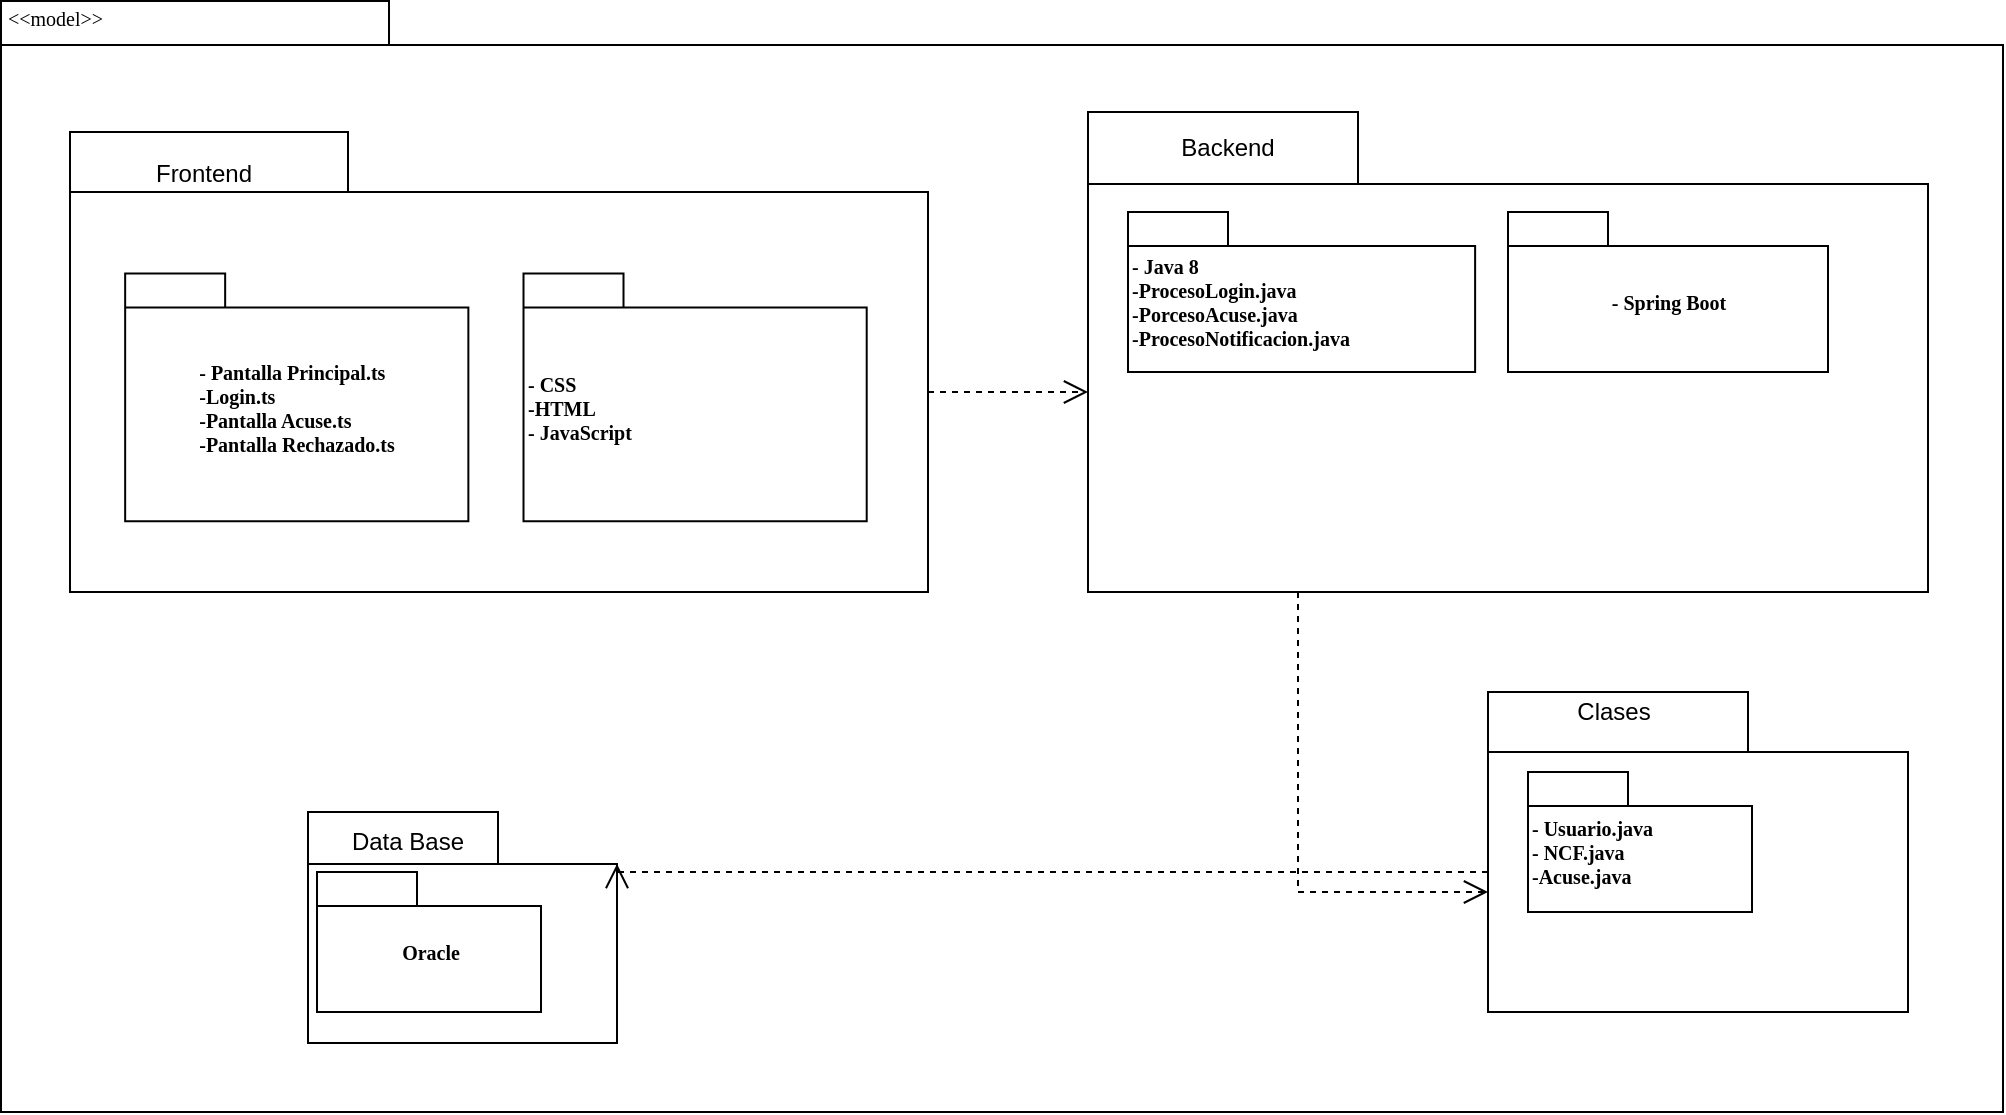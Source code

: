 <mxfile version="23.1.1" type="github">
  <diagram name="Page-1" id="b5b7bab2-c9e2-2cf4-8b2a-24fd1a2a6d21">
    <mxGraphModel dx="1033" dy="605" grid="1" gridSize="10" guides="1" tooltips="1" connect="1" arrows="1" fold="1" page="1" pageScale="1" pageWidth="827" pageHeight="1169" background="none" math="0" shadow="0">
      <root>
        <mxCell id="0" />
        <mxCell id="1" parent="0" />
        <mxCell id="6e0c8c40b5770093-72" value="" style="shape=folder;fontStyle=1;spacingTop=10;tabWidth=194;tabHeight=22;tabPosition=left;html=1;rounded=0;shadow=0;comic=0;labelBackgroundColor=none;strokeWidth=1;fillColor=none;fontFamily=Verdana;fontSize=10;align=center;" parent="1" vertex="1">
          <mxGeometry x="326.5" y="114.5" width="1001" height="555.5" as="geometry" />
        </mxCell>
        <mxCell id="6e0c8c40b5770093-7" value="" style="group" parent="1" vertex="1" connectable="0">
          <mxGeometry x="480" y="520" width="154.5" height="115.5" as="geometry" />
        </mxCell>
        <mxCell id="6e0c8c40b5770093-8" value="" style="shape=folder;fontStyle=1;spacingTop=10;tabWidth=95;tabHeight=26;tabPosition=left;html=1;rounded=0;shadow=0;comic=0;labelBackgroundColor=none;strokeWidth=1;fontFamily=Verdana;fontSize=10;align=center;" parent="6e0c8c40b5770093-7" vertex="1">
          <mxGeometry width="154.5" height="115.5" as="geometry" />
        </mxCell>
        <mxCell id="l_ma-Nn0Zd_3tYXCHmVR-1" value="Data Base" style="text;html=1;strokeColor=none;fillColor=none;align=center;verticalAlign=middle;whiteSpace=wrap;rounded=0;" vertex="1" parent="6e0c8c40b5770093-7">
          <mxGeometry width="100" height="30" as="geometry" />
        </mxCell>
        <mxCell id="l_ma-Nn0Zd_3tYXCHmVR-3" value="Oracle" style="shape=folder;fontStyle=1;spacingTop=10;tabWidth=50;tabHeight=17;tabPosition=left;html=1;rounded=0;shadow=0;comic=0;labelBackgroundColor=none;strokeWidth=1;fontFamily=Verdana;fontSize=10;align=center;" vertex="1" parent="6e0c8c40b5770093-7">
          <mxGeometry x="4.5" y="30" width="112" height="70" as="geometry" />
        </mxCell>
        <mxCell id="6e0c8c40b5770093-18" value="" style="group" parent="1" vertex="1" connectable="0">
          <mxGeometry x="361" y="180" width="429" height="230" as="geometry" />
        </mxCell>
        <mxCell id="6e0c8c40b5770093-11" value="" style="shape=folder;fontStyle=1;spacingTop=10;tabWidth=139;tabHeight=30;tabPosition=left;html=1;rounded=0;shadow=0;comic=0;labelBackgroundColor=none;strokeWidth=1;fontFamily=Verdana;fontSize=10;align=center;" parent="6e0c8c40b5770093-18" vertex="1">
          <mxGeometry width="429.0" height="230" as="geometry" />
        </mxCell>
        <mxCell id="6e0c8c40b5770093-15" value="&lt;div style=&quot;text-align: left;&quot;&gt;&lt;span style=&quot;background-color: initial;&quot;&gt;- Pantalla Principal.ts&lt;/span&gt;&lt;/div&gt;&lt;div style=&quot;text-align: left;&quot;&gt;&lt;span style=&quot;background-color: initial;&quot;&gt;-Login.ts&lt;/span&gt;&lt;/div&gt;&lt;div style=&quot;text-align: left;&quot;&gt;-Pantalla Acuse.ts&lt;/div&gt;&lt;div style=&quot;text-align: left;&quot;&gt;-Pantalla Rechazado.ts&lt;/div&gt;" style="shape=folder;fontStyle=1;spacingTop=10;tabWidth=50;tabHeight=17;tabPosition=left;html=1;rounded=0;shadow=0;comic=0;labelBackgroundColor=none;strokeWidth=1;fontFamily=Verdana;fontSize=10;align=center;" parent="6e0c8c40b5770093-18" vertex="1">
          <mxGeometry x="27.579" y="70.769" width="171.6" height="123.846" as="geometry" />
        </mxCell>
        <mxCell id="6e0c8c40b5770093-17" value="- CSS&lt;br&gt;-HTML&lt;br&gt;- JavaScript" style="shape=folder;fontStyle=1;spacingTop=10;tabWidth=50;tabHeight=17;tabPosition=left;html=1;rounded=0;shadow=0;comic=0;labelBackgroundColor=none;strokeWidth=1;fontFamily=Verdana;fontSize=10;align=left;" parent="6e0c8c40b5770093-18" vertex="1">
          <mxGeometry x="226.757" y="70.769" width="171.6" height="123.846" as="geometry" />
        </mxCell>
        <mxCell id="l_ma-Nn0Zd_3tYXCHmVR-12" value="Frontend" style="text;html=1;strokeColor=none;fillColor=none;align=center;verticalAlign=middle;whiteSpace=wrap;rounded=0;" vertex="1" parent="6e0c8c40b5770093-18">
          <mxGeometry width="133.83" height="41.692" as="geometry" />
        </mxCell>
        <mxCell id="6e0c8c40b5770093-30" value="" style="group" parent="1" vertex="1" connectable="0">
          <mxGeometry x="850" y="180" width="420" height="240" as="geometry" />
        </mxCell>
        <mxCell id="6e0c8c40b5770093-24" value="" style="group" parent="6e0c8c40b5770093-30" vertex="1" connectable="0">
          <mxGeometry x="20" y="-10" width="420" height="240" as="geometry" />
        </mxCell>
        <mxCell id="6e0c8c40b5770093-25" value="" style="shape=folder;fontStyle=1;spacingTop=10;tabWidth=135;tabHeight=36;tabPosition=left;html=1;rounded=0;shadow=0;comic=0;labelBackgroundColor=none;strokeWidth=1;fontFamily=Verdana;fontSize=10;align=center;" parent="6e0c8c40b5770093-24" vertex="1">
          <mxGeometry width="420" height="240.0" as="geometry" />
        </mxCell>
        <mxCell id="6e0c8c40b5770093-31" value="- Java 8&lt;br&gt;-ProcesoLogin.java&lt;br&gt;-PorcesoAcuse.java&lt;br&gt;-ProcesoNotificacion.java&amp;nbsp;" style="shape=folder;fontStyle=1;spacingTop=10;tabWidth=50;tabHeight=17;tabPosition=left;html=1;rounded=0;shadow=0;comic=0;labelBackgroundColor=none;strokeWidth=1;fontFamily=Verdana;fontSize=10;align=left;" parent="6e0c8c40b5770093-24" vertex="1">
          <mxGeometry x="20" y="50.0" width="173.56" height="80.0" as="geometry" />
        </mxCell>
        <mxCell id="6e0c8c40b5770093-28" value="- Spring Boot" style="shape=folder;fontStyle=1;spacingTop=10;tabWidth=50;tabHeight=17;tabPosition=left;html=1;rounded=0;shadow=0;comic=0;labelBackgroundColor=none;strokeWidth=1;fontFamily=Verdana;fontSize=10;align=center;" parent="6e0c8c40b5770093-24" vertex="1">
          <mxGeometry x="210" y="50.0" width="160" height="80.0" as="geometry" />
        </mxCell>
        <mxCell id="l_ma-Nn0Zd_3tYXCHmVR-19" value="Backend" style="text;html=1;strokeColor=none;fillColor=none;align=center;verticalAlign=middle;whiteSpace=wrap;rounded=0;" vertex="1" parent="6e0c8c40b5770093-24">
          <mxGeometry x="10" y="10.0" width="120" height="15.0" as="geometry" />
        </mxCell>
        <mxCell id="6e0c8c40b5770093-71" style="edgeStyle=elbowEdgeStyle;rounded=0;html=1;dashed=1;labelBackgroundColor=none;startFill=0;endArrow=open;endFill=0;endSize=10;fontFamily=Verdana;fontSize=10;elbow=vertical;exitX=0;exitY=0;exitDx=429.0;exitDy=130;exitPerimeter=0;" parent="1" source="6e0c8c40b5770093-11" target="6e0c8c40b5770093-25" edge="1">
          <mxGeometry relative="1" as="geometry" />
        </mxCell>
        <mxCell id="6e0c8c40b5770093-33" value="" style="shape=folder;fontStyle=1;spacingTop=10;tabWidth=130;tabHeight=30;tabPosition=left;html=1;rounded=0;shadow=0;comic=0;labelBackgroundColor=none;strokeColor=#000000;strokeWidth=1;fillColor=#ffffff;fontFamily=Verdana;fontSize=10;fontColor=#000000;align=center;" parent="1" vertex="1">
          <mxGeometry x="1070" y="460" width="210" height="160" as="geometry" />
        </mxCell>
        <mxCell id="6e0c8c40b5770093-42" value="- Usuario.java&lt;br&gt;&lt;div style=&quot;&quot;&gt;&lt;span style=&quot;background-color: initial;&quot;&gt;- NCF.java&lt;/span&gt;&lt;/div&gt;-Acuse.java" style="shape=folder;fontStyle=1;spacingTop=10;tabWidth=50;tabHeight=17;tabPosition=left;html=1;rounded=0;shadow=0;comic=0;labelBackgroundColor=none;strokeColor=#000000;strokeWidth=1;fillColor=#ffffff;fontFamily=Verdana;fontSize=10;fontColor=#000000;align=left;" parent="1" vertex="1">
          <mxGeometry x="1090" y="500" width="112" height="70" as="geometry" />
        </mxCell>
        <mxCell id="6e0c8c40b5770093-73" value="&amp;lt;&amp;lt;model&amp;gt;&amp;gt;" style="text;html=1;align=left;verticalAlign=top;spacingTop=-4;fontSize=10;fontFamily=Verdana" parent="1" vertex="1">
          <mxGeometry x="327.5" y="114.5" width="130" height="20" as="geometry" />
        </mxCell>
        <mxCell id="l_ma-Nn0Zd_3tYXCHmVR-18" value="Clases" style="text;html=1;strokeColor=none;fillColor=none;align=center;verticalAlign=middle;whiteSpace=wrap;rounded=0;" vertex="1" parent="1">
          <mxGeometry x="1070" y="460" width="126" height="20" as="geometry" />
        </mxCell>
        <mxCell id="l_ma-Nn0Zd_3tYXCHmVR-21" style="edgeStyle=elbowEdgeStyle;rounded=0;html=1;dashed=1;labelBackgroundColor=none;startFill=0;endArrow=open;endFill=0;endSize=10;fontFamily=Verdana;fontSize=10;elbow=vertical;exitX=0.25;exitY=1;exitDx=0;exitDy=0;exitPerimeter=0;" edge="1" parent="1" source="6e0c8c40b5770093-25" target="6e0c8c40b5770093-33">
          <mxGeometry relative="1" as="geometry">
            <mxPoint x="960" y="460" as="sourcePoint" />
            <mxPoint x="1040" y="460" as="targetPoint" />
            <Array as="points">
              <mxPoint x="900" y="560" />
            </Array>
          </mxGeometry>
        </mxCell>
        <mxCell id="l_ma-Nn0Zd_3tYXCHmVR-26" style="edgeStyle=elbowEdgeStyle;rounded=0;html=1;dashed=1;labelBackgroundColor=none;startFill=0;endArrow=open;endFill=0;endSize=10;fontFamily=Verdana;fontSize=10;elbow=vertical;entryX=0;entryY=0;entryDx=154.5;entryDy=26;entryPerimeter=0;" edge="1" parent="1" target="6e0c8c40b5770093-8">
          <mxGeometry relative="1" as="geometry">
            <mxPoint x="1070" y="550" as="sourcePoint" />
            <mxPoint x="1080" y="570" as="targetPoint" />
            <Array as="points">
              <mxPoint x="820" y="550" />
            </Array>
          </mxGeometry>
        </mxCell>
      </root>
    </mxGraphModel>
  </diagram>
</mxfile>
